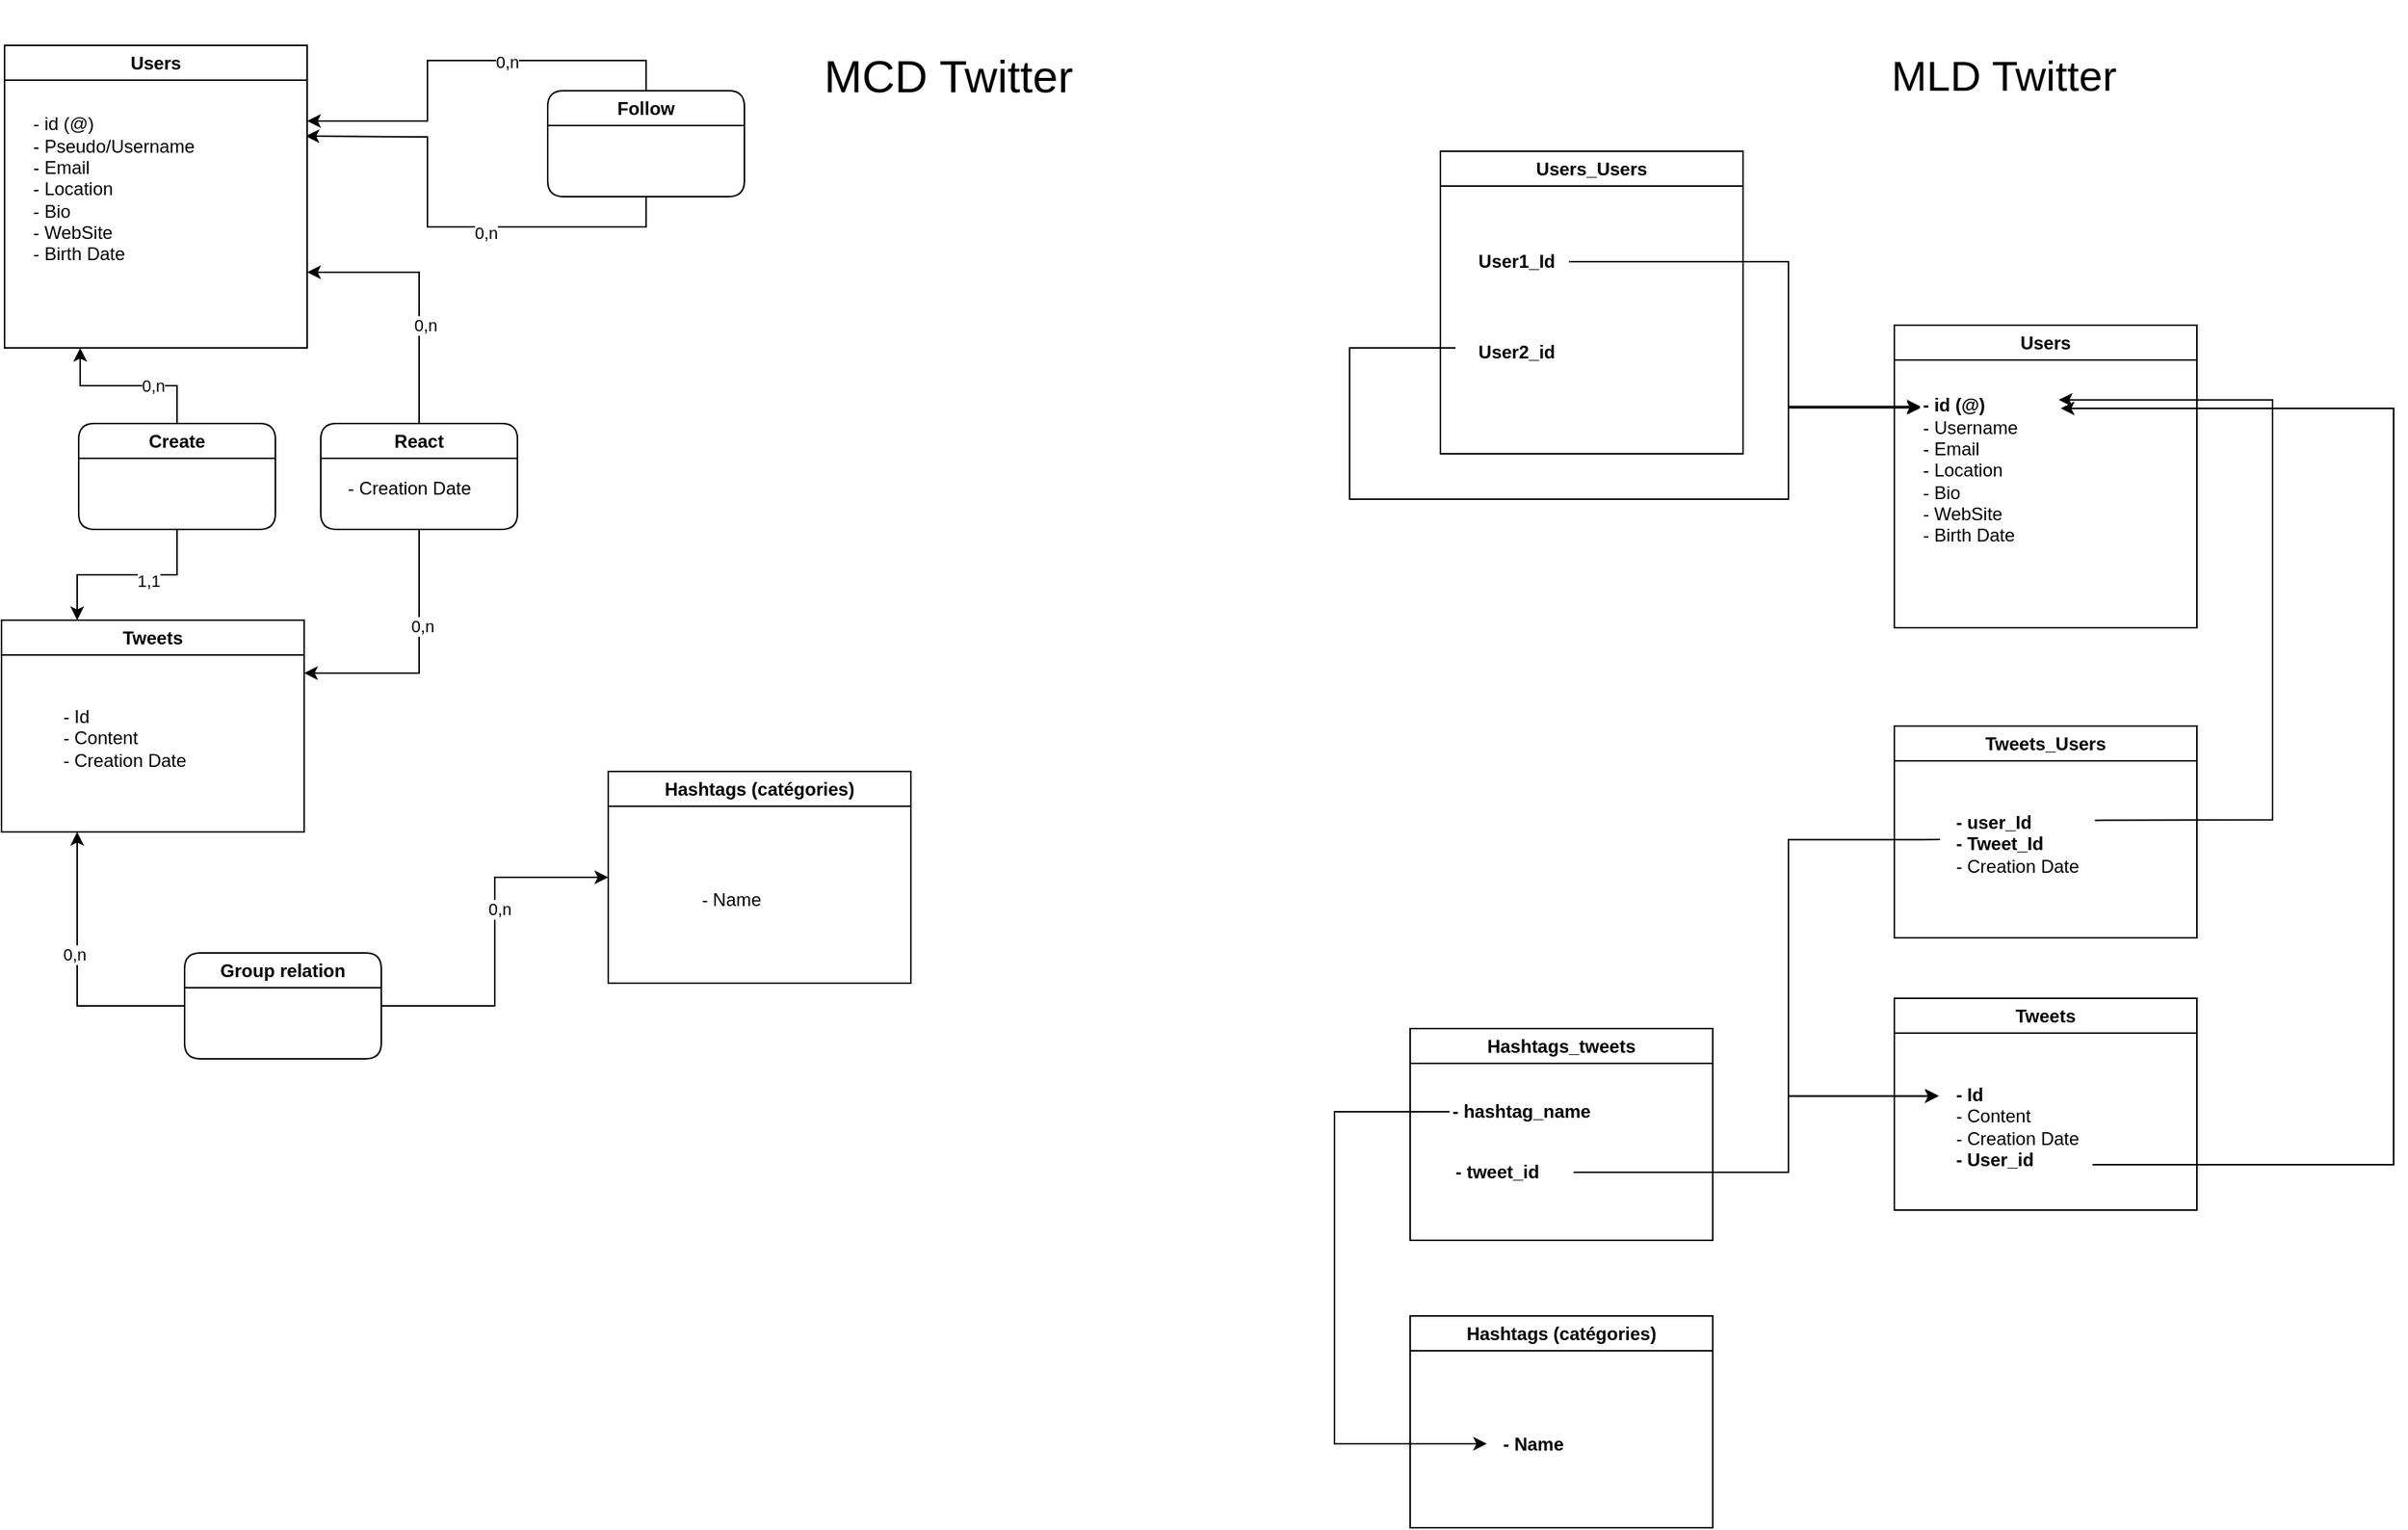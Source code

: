 <mxfile version="21.3.7" type="github">
  <diagram name="Page-1" id="8VawA16yyXWH-Rq_11g9">
    <mxGraphModel dx="3585" dy="1805" grid="1" gridSize="10" guides="1" tooltips="1" connect="1" arrows="1" fold="1" page="1" pageScale="1" pageWidth="850" pageHeight="1100" math="0" shadow="0">
      <root>
        <mxCell id="0" />
        <mxCell id="1" parent="0" />
        <mxCell id="OonYzX7UAx6MXSqwizct-8" value="Users" style="swimlane;whiteSpace=wrap;html=1;" parent="1" vertex="1">
          <mxGeometry x="41" y="40" width="200" height="200" as="geometry" />
        </mxCell>
        <mxCell id="OonYzX7UAx6MXSqwizct-13" value="&lt;div align=&quot;left&quot;&gt;- id (@)&lt;/div&gt;&lt;div align=&quot;left&quot;&gt;- Pseudo/Username&lt;/div&gt;&lt;div align=&quot;left&quot;&gt;- Email&lt;/div&gt;&lt;div align=&quot;left&quot;&gt;- Location&lt;/div&gt;&lt;div align=&quot;left&quot;&gt;- Bio&lt;/div&gt;&lt;div align=&quot;left&quot;&gt;- WebSite&lt;/div&gt;&lt;div align=&quot;left&quot;&gt;- Birth Date&lt;br&gt;&lt;/div&gt;" style="text;html=1;align=left;verticalAlign=middle;resizable=0;points=[];autosize=1;strokeColor=none;fillColor=none;" parent="OonYzX7UAx6MXSqwizct-8" vertex="1">
          <mxGeometry x="17" y="40" width="130" height="110" as="geometry" />
        </mxCell>
        <mxCell id="OonYzX7UAx6MXSqwizct-9" value="Tweets" style="swimlane;whiteSpace=wrap;html=1;" parent="1" vertex="1">
          <mxGeometry x="39" y="420" width="200" height="140" as="geometry" />
        </mxCell>
        <mxCell id="OonYzX7UAx6MXSqwizct-14" value="&lt;div align=&quot;left&quot;&gt;- Id&lt;br&gt;&lt;/div&gt;&lt;div align=&quot;left&quot;&gt;- Content&lt;br&gt;&lt;/div&gt;&lt;div align=&quot;left&quot;&gt;- Creation Date&lt;/div&gt;&lt;div align=&quot;left&quot;&gt;&lt;br&gt;&lt;/div&gt;" style="text;html=1;align=center;verticalAlign=middle;resizable=0;points=[];autosize=1;strokeColor=none;fillColor=none;" parent="OonYzX7UAx6MXSqwizct-9" vertex="1">
          <mxGeometry x="31" y="50" width="100" height="70" as="geometry" />
        </mxCell>
        <mxCell id="ddO-TAM94aGAcROhZCYV-11" value="" style="edgeStyle=orthogonalEdgeStyle;rounded=0;orthogonalLoop=1;jettySize=auto;html=1;entryX=0.25;entryY=0;entryDx=0;entryDy=0;" edge="1" parent="1" source="OonYzX7UAx6MXSqwizct-10" target="OonYzX7UAx6MXSqwizct-9">
          <mxGeometry relative="1" as="geometry" />
        </mxCell>
        <mxCell id="ddO-TAM94aGAcROhZCYV-35" value="1,1" style="edgeLabel;html=1;align=center;verticalAlign=middle;resizable=0;points=[];" vertex="1" connectable="0" parent="ddO-TAM94aGAcROhZCYV-11">
          <mxGeometry x="-0.222" y="4" relative="1" as="geometry">
            <mxPoint as="offset" />
          </mxGeometry>
        </mxCell>
        <mxCell id="ddO-TAM94aGAcROhZCYV-15" style="edgeStyle=orthogonalEdgeStyle;rounded=0;orthogonalLoop=1;jettySize=auto;html=1;exitX=0.5;exitY=0;exitDx=0;exitDy=0;entryX=0.25;entryY=1;entryDx=0;entryDy=0;" edge="1" parent="1" source="OonYzX7UAx6MXSqwizct-10" target="OonYzX7UAx6MXSqwizct-8">
          <mxGeometry relative="1" as="geometry" />
        </mxCell>
        <mxCell id="ddO-TAM94aGAcROhZCYV-32" value="0,n" style="edgeLabel;html=1;align=center;verticalAlign=middle;resizable=0;points=[];" vertex="1" connectable="0" parent="ddO-TAM94aGAcROhZCYV-15">
          <mxGeometry x="-0.281" relative="1" as="geometry">
            <mxPoint as="offset" />
          </mxGeometry>
        </mxCell>
        <mxCell id="OonYzX7UAx6MXSqwizct-10" value="Create" style="swimlane;whiteSpace=wrap;html=1;rounded=1;" parent="1" vertex="1">
          <mxGeometry x="90" y="290" width="130" height="70" as="geometry" />
        </mxCell>
        <mxCell id="ddO-TAM94aGAcROhZCYV-10" style="edgeStyle=orthogonalEdgeStyle;rounded=0;orthogonalLoop=1;jettySize=auto;html=1;exitX=0.5;exitY=1;exitDx=0;exitDy=0;entryX=1;entryY=0.25;entryDx=0;entryDy=0;" edge="1" parent="1" source="ddO-TAM94aGAcROhZCYV-8" target="OonYzX7UAx6MXSqwizct-9">
          <mxGeometry relative="1" as="geometry" />
        </mxCell>
        <mxCell id="ddO-TAM94aGAcROhZCYV-37" value="0,n" style="edgeLabel;html=1;align=center;verticalAlign=middle;resizable=0;points=[];" vertex="1" connectable="0" parent="ddO-TAM94aGAcROhZCYV-10">
          <mxGeometry x="-0.252" y="2" relative="1" as="geometry">
            <mxPoint as="offset" />
          </mxGeometry>
        </mxCell>
        <mxCell id="ddO-TAM94aGAcROhZCYV-13" style="edgeStyle=orthogonalEdgeStyle;rounded=0;orthogonalLoop=1;jettySize=auto;html=1;exitX=0.5;exitY=0;exitDx=0;exitDy=0;entryX=1;entryY=0.75;entryDx=0;entryDy=0;" edge="1" parent="1" source="ddO-TAM94aGAcROhZCYV-8" target="OonYzX7UAx6MXSqwizct-8">
          <mxGeometry relative="1" as="geometry" />
        </mxCell>
        <mxCell id="ddO-TAM94aGAcROhZCYV-36" value="0,n" style="edgeLabel;html=1;align=center;verticalAlign=middle;resizable=0;points=[];" vertex="1" connectable="0" parent="ddO-TAM94aGAcROhZCYV-13">
          <mxGeometry x="-0.253" y="-4" relative="1" as="geometry">
            <mxPoint as="offset" />
          </mxGeometry>
        </mxCell>
        <mxCell id="ddO-TAM94aGAcROhZCYV-8" value="React" style="swimlane;whiteSpace=wrap;html=1;rounded=1;" vertex="1" parent="1">
          <mxGeometry x="250" y="290" width="130" height="70" as="geometry" />
        </mxCell>
        <mxCell id="ddO-TAM94aGAcROhZCYV-18" style="edgeStyle=orthogonalEdgeStyle;rounded=0;orthogonalLoop=1;jettySize=auto;html=1;entryX=1;entryY=0.25;entryDx=0;entryDy=0;exitX=0.5;exitY=0;exitDx=0;exitDy=0;" edge="1" parent="1" source="ddO-TAM94aGAcROhZCYV-17" target="OonYzX7UAx6MXSqwizct-8">
          <mxGeometry relative="1" as="geometry" />
        </mxCell>
        <mxCell id="ddO-TAM94aGAcROhZCYV-30" value="0,n" style="edgeLabel;html=1;align=center;verticalAlign=middle;resizable=0;points=[];" vertex="1" connectable="0" parent="ddO-TAM94aGAcROhZCYV-18">
          <mxGeometry x="-0.211" y="1" relative="1" as="geometry">
            <mxPoint as="offset" />
          </mxGeometry>
        </mxCell>
        <mxCell id="ddO-TAM94aGAcROhZCYV-19" style="edgeStyle=orthogonalEdgeStyle;rounded=0;orthogonalLoop=1;jettySize=auto;html=1;exitX=0.5;exitY=1;exitDx=0;exitDy=0;" edge="1" parent="1" source="ddO-TAM94aGAcROhZCYV-17">
          <mxGeometry relative="1" as="geometry">
            <mxPoint x="240" y="100" as="targetPoint" />
          </mxGeometry>
        </mxCell>
        <mxCell id="ddO-TAM94aGAcROhZCYV-31" value="0,n" style="edgeLabel;html=1;align=center;verticalAlign=middle;resizable=0;points=[];" vertex="1" connectable="0" parent="ddO-TAM94aGAcROhZCYV-19">
          <mxGeometry x="-0.172" y="4" relative="1" as="geometry">
            <mxPoint as="offset" />
          </mxGeometry>
        </mxCell>
        <mxCell id="ddO-TAM94aGAcROhZCYV-17" value="Follow" style="swimlane;whiteSpace=wrap;html=1;rounded=1;" vertex="1" parent="1">
          <mxGeometry x="400" y="70" width="130" height="70" as="geometry" />
        </mxCell>
        <mxCell id="ddO-TAM94aGAcROhZCYV-24" style="edgeStyle=orthogonalEdgeStyle;rounded=0;orthogonalLoop=1;jettySize=auto;html=1;exitX=0;exitY=0.5;exitDx=0;exitDy=0;entryX=0.25;entryY=1;entryDx=0;entryDy=0;" edge="1" parent="1" source="ddO-TAM94aGAcROhZCYV-21" target="OonYzX7UAx6MXSqwizct-9">
          <mxGeometry relative="1" as="geometry" />
        </mxCell>
        <mxCell id="ddO-TAM94aGAcROhZCYV-28" value="0,n" style="edgeLabel;html=1;align=center;verticalAlign=middle;resizable=0;points=[];" vertex="1" connectable="0" parent="ddO-TAM94aGAcROhZCYV-24">
          <mxGeometry x="0.129" y="2" relative="1" as="geometry">
            <mxPoint as="offset" />
          </mxGeometry>
        </mxCell>
        <mxCell id="ddO-TAM94aGAcROhZCYV-27" style="edgeStyle=orthogonalEdgeStyle;rounded=0;orthogonalLoop=1;jettySize=auto;html=1;exitX=1;exitY=0.5;exitDx=0;exitDy=0;entryX=0;entryY=0.5;entryDx=0;entryDy=0;" edge="1" parent="1" source="ddO-TAM94aGAcROhZCYV-21" target="ddO-TAM94aGAcROhZCYV-25">
          <mxGeometry relative="1" as="geometry" />
        </mxCell>
        <mxCell id="ddO-TAM94aGAcROhZCYV-38" value="0,n" style="edgeLabel;html=1;align=center;verticalAlign=middle;resizable=0;points=[];" vertex="1" connectable="0" parent="ddO-TAM94aGAcROhZCYV-27">
          <mxGeometry x="0.183" y="-3" relative="1" as="geometry">
            <mxPoint as="offset" />
          </mxGeometry>
        </mxCell>
        <mxCell id="ddO-TAM94aGAcROhZCYV-21" value="Group relation" style="swimlane;whiteSpace=wrap;html=1;rounded=1;" vertex="1" parent="1">
          <mxGeometry x="160" y="640" width="130" height="70" as="geometry" />
        </mxCell>
        <mxCell id="ddO-TAM94aGAcROhZCYV-25" value="Hashtags (catégories)" style="swimlane;whiteSpace=wrap;html=1;" vertex="1" parent="1">
          <mxGeometry x="440" y="520" width="200" height="140" as="geometry" />
        </mxCell>
        <mxCell id="ddO-TAM94aGAcROhZCYV-26" value="- Name" style="text;html=1;align=center;verticalAlign=middle;resizable=0;points=[];autosize=1;strokeColor=none;fillColor=none;" vertex="1" parent="ddO-TAM94aGAcROhZCYV-25">
          <mxGeometry x="51" y="70" width="60" height="30" as="geometry" />
        </mxCell>
        <mxCell id="ddO-TAM94aGAcROhZCYV-29" value="&lt;div align=&quot;left&quot;&gt;- Creation Date&lt;/div&gt;" style="text;html=1;align=left;verticalAlign=middle;resizable=0;points=[];autosize=1;strokeColor=none;fillColor=none;" vertex="1" parent="1">
          <mxGeometry x="266" y="318" width="100" height="30" as="geometry" />
        </mxCell>
        <mxCell id="ddO-TAM94aGAcROhZCYV-39" value="Users_Users" style="swimlane;whiteSpace=wrap;html=1;" vertex="1" parent="1">
          <mxGeometry x="990" y="110" width="200" height="200" as="geometry" />
        </mxCell>
        <mxCell id="ddO-TAM94aGAcROhZCYV-43" value="&lt;font style=&quot;font-size: 30px;&quot;&gt;MCD Twitter&lt;/font&gt;" style="text;html=1;strokeColor=none;fillColor=none;align=center;verticalAlign=middle;whiteSpace=wrap;rounded=0;" vertex="1" parent="1">
          <mxGeometry x="580" y="45" width="170" height="30" as="geometry" />
        </mxCell>
        <mxCell id="ddO-TAM94aGAcROhZCYV-44" value="&lt;font style=&quot;font-size: 28px;&quot;&gt;MLD Twitter&lt;/font&gt;" style="text;html=1;strokeColor=none;fillColor=none;align=center;verticalAlign=middle;whiteSpace=wrap;rounded=0;" vertex="1" parent="1">
          <mxGeometry x="1275" y="10" width="175" height="100" as="geometry" />
        </mxCell>
        <mxCell id="ddO-TAM94aGAcROhZCYV-45" value="Users" style="swimlane;whiteSpace=wrap;html=1;" vertex="1" parent="1">
          <mxGeometry x="1290" y="225" width="200" height="200" as="geometry" />
        </mxCell>
        <mxCell id="ddO-TAM94aGAcROhZCYV-46" value="&lt;div align=&quot;left&quot;&gt;&lt;b&gt;- id (@)&lt;/b&gt;&lt;/div&gt;&lt;div align=&quot;left&quot;&gt;- Username&lt;/div&gt;&lt;div align=&quot;left&quot;&gt;- Email&lt;/div&gt;&lt;div align=&quot;left&quot;&gt;- Location&lt;/div&gt;&lt;div align=&quot;left&quot;&gt;- Bio&lt;/div&gt;&lt;div align=&quot;left&quot;&gt;- WebSite&lt;/div&gt;&lt;div align=&quot;left&quot;&gt;- Birth Date&lt;br&gt;&lt;/div&gt;" style="text;html=1;align=left;verticalAlign=middle;resizable=0;points=[];autosize=1;strokeColor=none;fillColor=none;" vertex="1" parent="ddO-TAM94aGAcROhZCYV-45">
          <mxGeometry x="17" y="41" width="90" height="110" as="geometry" />
        </mxCell>
        <mxCell id="ddO-TAM94aGAcROhZCYV-49" style="edgeStyle=orthogonalEdgeStyle;rounded=0;orthogonalLoop=1;jettySize=auto;html=1;entryX=0.004;entryY=0.116;entryDx=0;entryDy=0;entryPerimeter=0;" edge="1" parent="1" source="ddO-TAM94aGAcROhZCYV-47" target="ddO-TAM94aGAcROhZCYV-46">
          <mxGeometry relative="1" as="geometry">
            <Array as="points">
              <mxPoint x="1220" y="183" />
              <mxPoint x="1220" y="278" />
            </Array>
          </mxGeometry>
        </mxCell>
        <mxCell id="ddO-TAM94aGAcROhZCYV-47" value="&lt;b&gt;User1_Id&lt;/b&gt;" style="text;html=1;align=center;verticalAlign=middle;resizable=0;points=[];autosize=1;strokeColor=none;fillColor=none;" vertex="1" parent="1">
          <mxGeometry x="1005" y="168" width="70" height="30" as="geometry" />
        </mxCell>
        <mxCell id="ddO-TAM94aGAcROhZCYV-50" style="edgeStyle=orthogonalEdgeStyle;rounded=0;orthogonalLoop=1;jettySize=auto;html=1;entryX=0.004;entryY=0.124;entryDx=0;entryDy=0;entryPerimeter=0;" edge="1" parent="1" target="ddO-TAM94aGAcROhZCYV-46">
          <mxGeometry relative="1" as="geometry">
            <mxPoint x="1000" y="240" as="sourcePoint" />
            <Array as="points">
              <mxPoint x="930" y="240" />
              <mxPoint x="930" y="340" />
              <mxPoint x="1220" y="340" />
              <mxPoint x="1220" y="279" />
            </Array>
          </mxGeometry>
        </mxCell>
        <mxCell id="ddO-TAM94aGAcROhZCYV-48" value="&lt;b&gt;User2_id&lt;/b&gt;" style="text;html=1;align=center;verticalAlign=middle;resizable=0;points=[];autosize=1;strokeColor=none;fillColor=none;" vertex="1" parent="1">
          <mxGeometry x="1005" y="228" width="70" height="30" as="geometry" />
        </mxCell>
        <mxCell id="ddO-TAM94aGAcROhZCYV-51" value="Tweets_Users" style="swimlane;whiteSpace=wrap;html=1;" vertex="1" parent="1">
          <mxGeometry x="1290" y="490" width="200" height="140" as="geometry" />
        </mxCell>
        <mxCell id="ddO-TAM94aGAcROhZCYV-52" value="&lt;div align=&quot;left&quot;&gt;&lt;b&gt;- user_Id&lt;/b&gt;&lt;br&gt;&lt;/div&gt;&lt;div align=&quot;left&quot;&gt;&lt;b&gt;- Tweet_Id&lt;/b&gt;&lt;br&gt;&lt;/div&gt;&lt;div align=&quot;left&quot;&gt;- Creation Date&lt;/div&gt;&lt;div align=&quot;left&quot;&gt;&lt;br&gt;&lt;/div&gt;" style="text;html=1;align=center;verticalAlign=middle;resizable=0;points=[];autosize=1;strokeColor=none;fillColor=none;" vertex="1" parent="ddO-TAM94aGAcROhZCYV-51">
          <mxGeometry x="31" y="50" width="100" height="70" as="geometry" />
        </mxCell>
        <mxCell id="ddO-TAM94aGAcROhZCYV-54" value="Tweets" style="swimlane;whiteSpace=wrap;html=1;" vertex="1" parent="1">
          <mxGeometry x="1290" y="670" width="200" height="140" as="geometry" />
        </mxCell>
        <mxCell id="ddO-TAM94aGAcROhZCYV-58" style="edgeStyle=orthogonalEdgeStyle;rounded=0;orthogonalLoop=1;jettySize=auto;html=1;" edge="1" parent="ddO-TAM94aGAcROhZCYV-54" source="ddO-TAM94aGAcROhZCYV-55">
          <mxGeometry relative="1" as="geometry">
            <mxPoint x="110" y="-390" as="targetPoint" />
            <Array as="points">
              <mxPoint x="330" y="110" />
              <mxPoint x="330" y="-390" />
              <mxPoint x="110" y="-390" />
            </Array>
          </mxGeometry>
        </mxCell>
        <mxCell id="ddO-TAM94aGAcROhZCYV-55" value="&lt;div align=&quot;left&quot;&gt;&lt;b&gt;- Id&lt;/b&gt;&lt;br&gt;&lt;/div&gt;&lt;div align=&quot;left&quot;&gt;- Content&lt;br&gt;&lt;/div&gt;&lt;div align=&quot;left&quot;&gt;- Creation Date&lt;/div&gt;&lt;div align=&quot;left&quot;&gt;&lt;b&gt;- User_id&lt;/b&gt;&lt;br&gt;&lt;/div&gt;" style="text;html=1;align=center;verticalAlign=middle;resizable=0;points=[];autosize=1;strokeColor=none;fillColor=none;" vertex="1" parent="ddO-TAM94aGAcROhZCYV-54">
          <mxGeometry x="31" y="50" width="100" height="70" as="geometry" />
        </mxCell>
        <mxCell id="ddO-TAM94aGAcROhZCYV-56" style="edgeStyle=orthogonalEdgeStyle;rounded=0;orthogonalLoop=1;jettySize=auto;html=1;entryX=1.019;entryY=0.076;entryDx=0;entryDy=0;entryPerimeter=0;exitX=1.016;exitY=0.176;exitDx=0;exitDy=0;exitPerimeter=0;" edge="1" parent="1" source="ddO-TAM94aGAcROhZCYV-52" target="ddO-TAM94aGAcROhZCYV-46">
          <mxGeometry relative="1" as="geometry">
            <Array as="points">
              <mxPoint x="1430" y="552" />
              <mxPoint x="1540" y="552" />
              <mxPoint x="1540" y="274" />
            </Array>
          </mxGeometry>
        </mxCell>
        <mxCell id="ddO-TAM94aGAcROhZCYV-57" style="edgeStyle=orthogonalEdgeStyle;rounded=0;orthogonalLoop=1;jettySize=auto;html=1;entryX=-0.018;entryY=0.21;entryDx=0;entryDy=0;entryPerimeter=0;exitX=-0.008;exitY=0.358;exitDx=0;exitDy=0;exitPerimeter=0;" edge="1" parent="1" source="ddO-TAM94aGAcROhZCYV-52" target="ddO-TAM94aGAcROhZCYV-55">
          <mxGeometry relative="1" as="geometry">
            <mxPoint x="1319" y="570" as="sourcePoint" />
            <Array as="points">
              <mxPoint x="1220" y="565" />
              <mxPoint x="1220" y="735" />
            </Array>
          </mxGeometry>
        </mxCell>
        <mxCell id="ddO-TAM94aGAcROhZCYV-59" value="Hashtags (catégories)" style="swimlane;whiteSpace=wrap;html=1;" vertex="1" parent="1">
          <mxGeometry x="970" y="880" width="200" height="140" as="geometry" />
        </mxCell>
        <mxCell id="ddO-TAM94aGAcROhZCYV-60" value="&lt;b&gt;- Name&lt;/b&gt;" style="text;html=1;align=center;verticalAlign=middle;resizable=0;points=[];autosize=1;strokeColor=none;fillColor=none;" vertex="1" parent="ddO-TAM94aGAcROhZCYV-59">
          <mxGeometry x="51" y="70" width="60" height="30" as="geometry" />
        </mxCell>
        <mxCell id="ddO-TAM94aGAcROhZCYV-61" value="Hashtags_tweets" style="swimlane;whiteSpace=wrap;html=1;startSize=23;" vertex="1" parent="1">
          <mxGeometry x="970" y="690" width="200" height="140" as="geometry" />
        </mxCell>
        <mxCell id="ddO-TAM94aGAcROhZCYV-62" value="&lt;div align=&quot;left&quot;&gt;&lt;b&gt;- hashtag_name&lt;/b&gt;&lt;/div&gt;" style="text;html=1;align=left;verticalAlign=middle;resizable=0;points=[];autosize=1;strokeColor=none;fillColor=none;" vertex="1" parent="ddO-TAM94aGAcROhZCYV-61">
          <mxGeometry x="26" y="40" width="110" height="30" as="geometry" />
        </mxCell>
        <mxCell id="ddO-TAM94aGAcROhZCYV-63" value="&lt;div align=&quot;left&quot;&gt;&lt;b&gt;- tweet_id&lt;/b&gt;&lt;/div&gt;" style="text;html=1;align=left;verticalAlign=middle;resizable=0;points=[];autosize=1;strokeColor=none;fillColor=none;" vertex="1" parent="ddO-TAM94aGAcROhZCYV-61">
          <mxGeometry x="28" y="80" width="80" height="30" as="geometry" />
        </mxCell>
        <mxCell id="ddO-TAM94aGAcROhZCYV-64" style="edgeStyle=orthogonalEdgeStyle;rounded=0;orthogonalLoop=1;jettySize=auto;html=1;entryX=-0.004;entryY=0.483;entryDx=0;entryDy=0;entryPerimeter=0;" edge="1" parent="1" source="ddO-TAM94aGAcROhZCYV-62" target="ddO-TAM94aGAcROhZCYV-60">
          <mxGeometry relative="1" as="geometry">
            <Array as="points">
              <mxPoint x="920" y="745" />
              <mxPoint x="920" y="965" />
            </Array>
          </mxGeometry>
        </mxCell>
        <mxCell id="ddO-TAM94aGAcROhZCYV-65" style="edgeStyle=orthogonalEdgeStyle;rounded=0;orthogonalLoop=1;jettySize=auto;html=1;entryX=-0.015;entryY=0.207;entryDx=0;entryDy=0;entryPerimeter=0;" edge="1" parent="1" source="ddO-TAM94aGAcROhZCYV-63" target="ddO-TAM94aGAcROhZCYV-55">
          <mxGeometry relative="1" as="geometry">
            <Array as="points">
              <mxPoint x="1220" y="785" />
              <mxPoint x="1220" y="735" />
            </Array>
          </mxGeometry>
        </mxCell>
      </root>
    </mxGraphModel>
  </diagram>
</mxfile>
